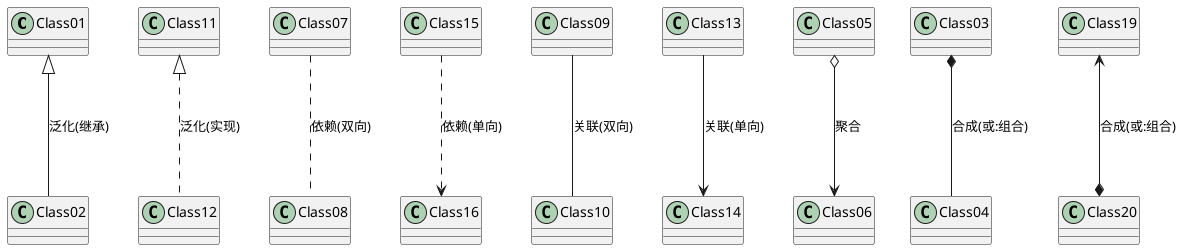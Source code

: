 

@startuml




Class01 <|--- Class02: 泛化(继承)
Class11 <|... Class12: 泛化(实现)

Class07 ... Class08:依赖(双向)
Class15 ...> Class16:依赖(单向)

Class09 --- Class10:关联(双向)
Class13 ---> Class14 :关联(单向)

Class05 o---> Class06:聚合

Class03 *--- Class04: 合成(或:组合)
Class19 <---* Class20:合成(或:组合)

@enduml
